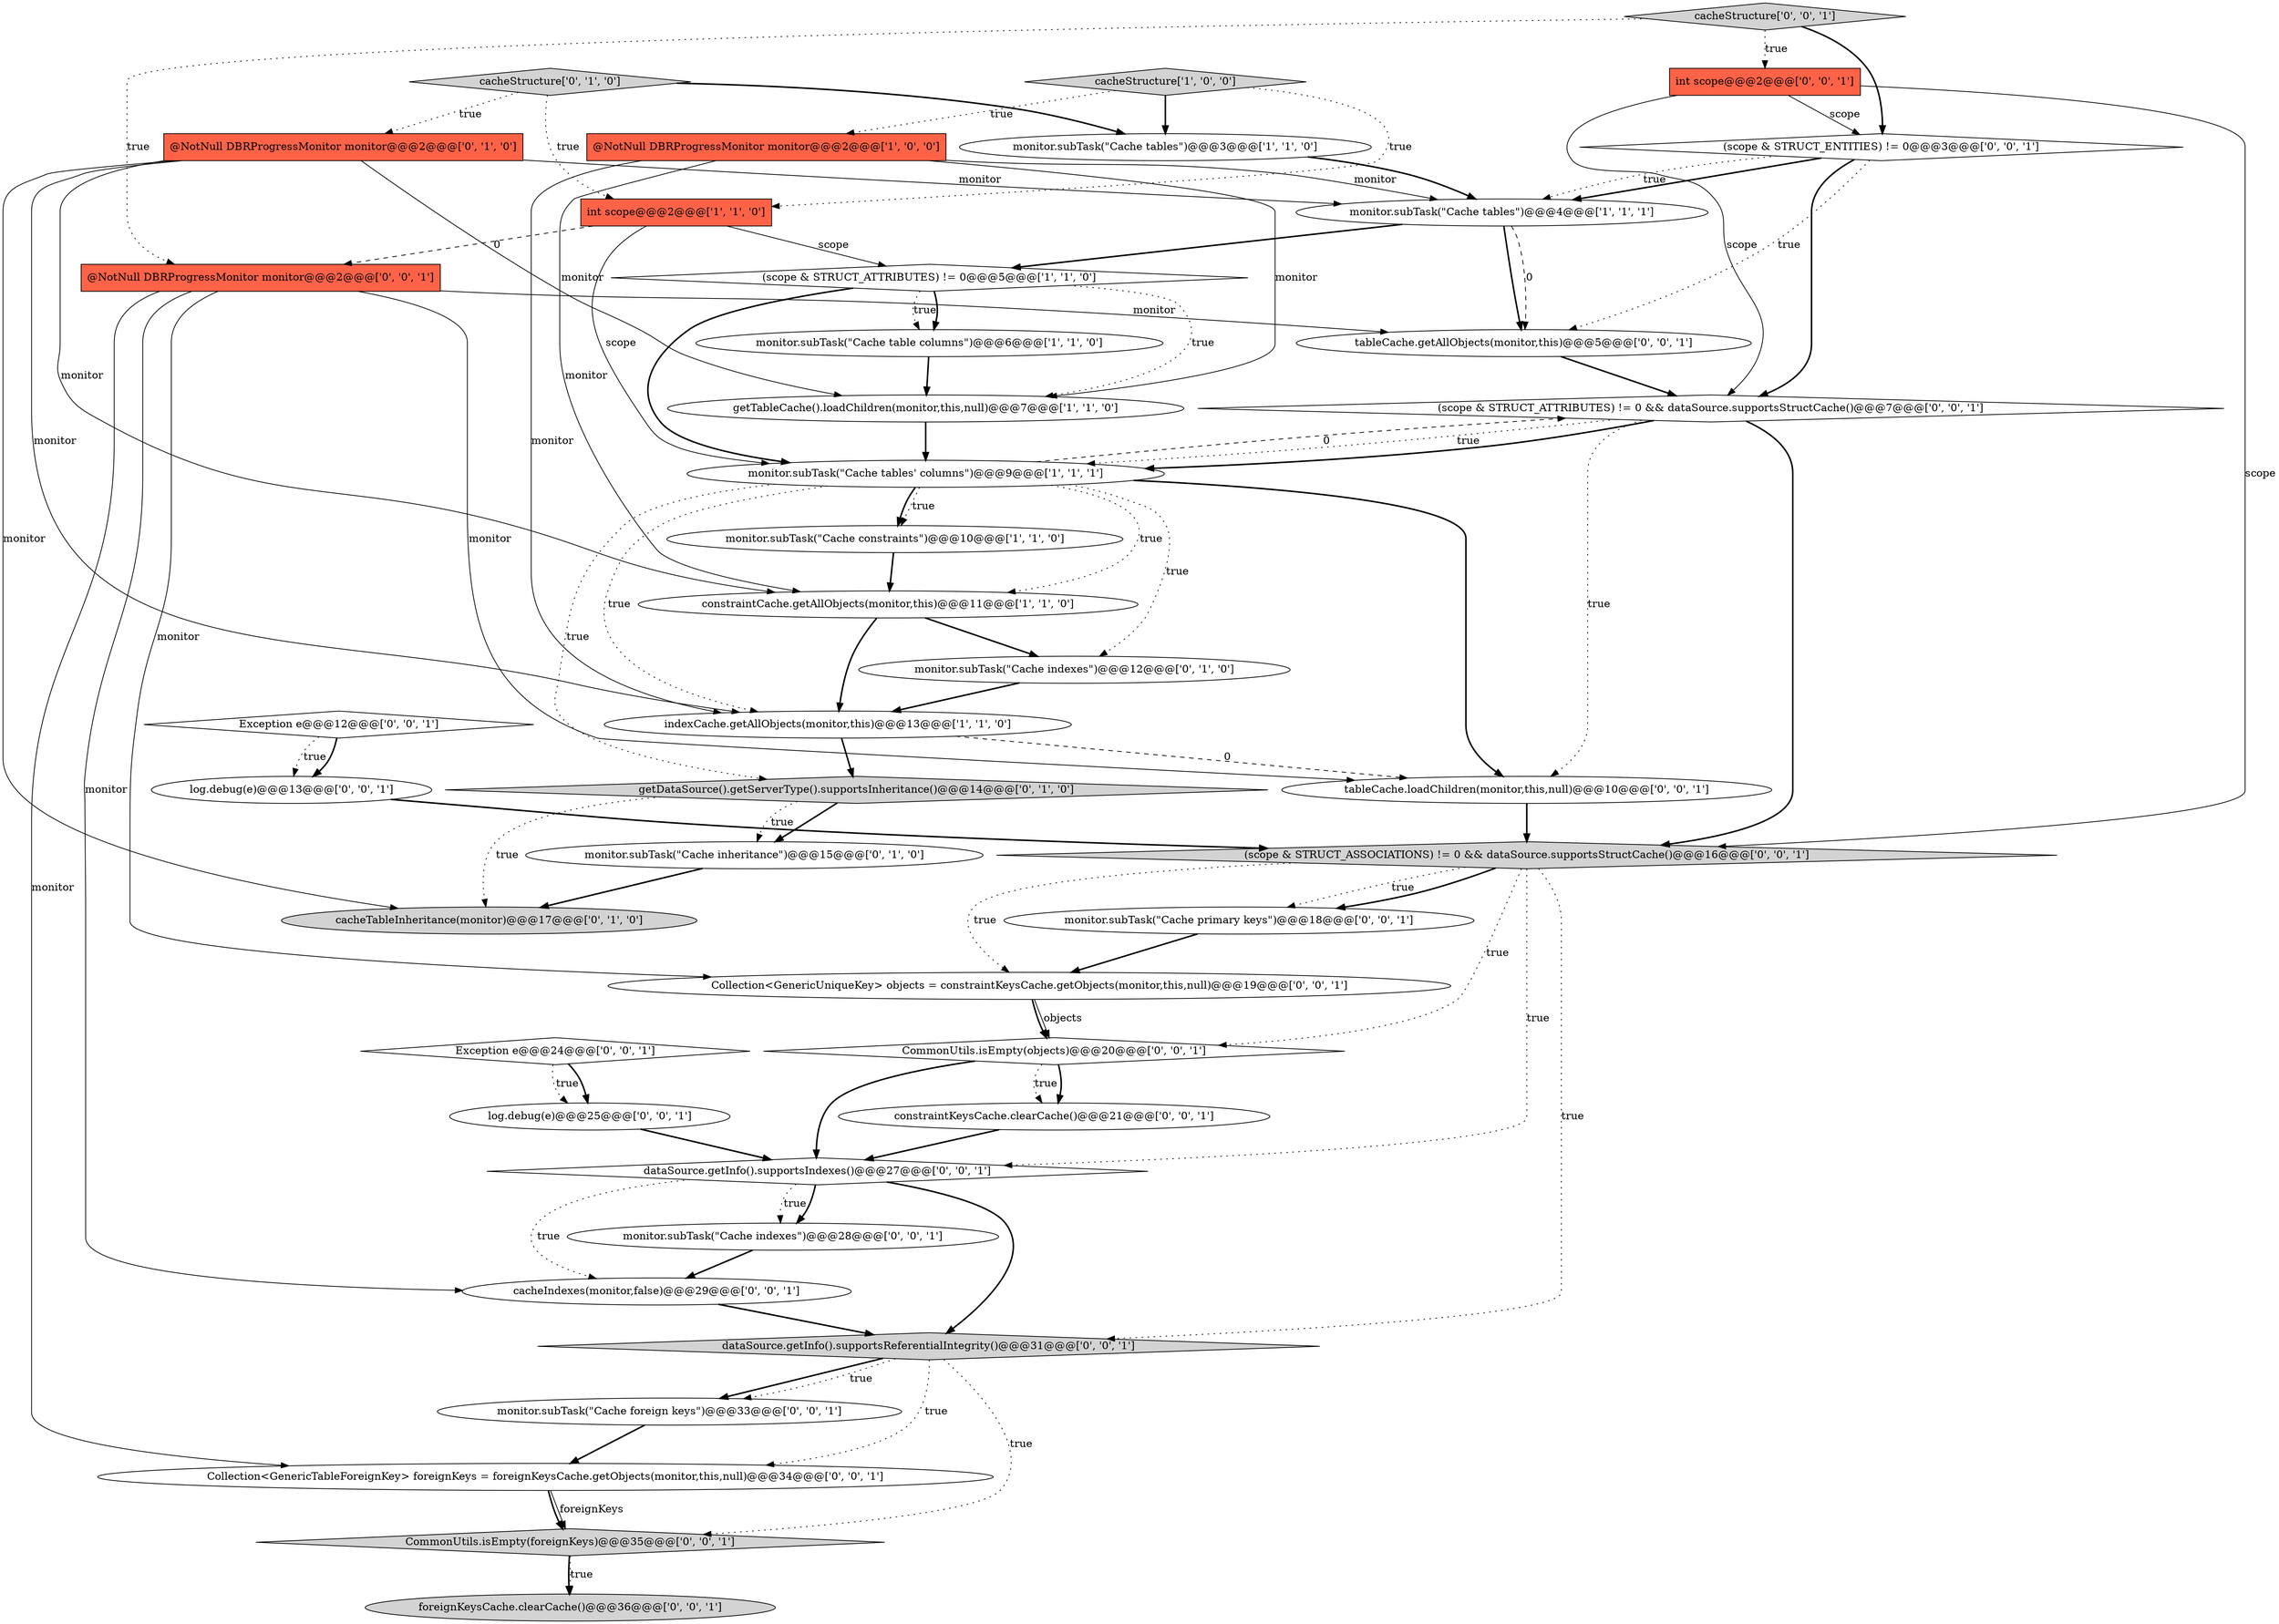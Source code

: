 digraph {
37 [style = filled, label = "(scope & STRUCT_ENTITIES) != 0@@@3@@@['0', '0', '1']", fillcolor = white, shape = diamond image = "AAA0AAABBB3BBB"];
34 [style = filled, label = "monitor.subTask(\"Cache primary keys\")@@@18@@@['0', '0', '1']", fillcolor = white, shape = ellipse image = "AAA0AAABBB3BBB"];
13 [style = filled, label = "cacheStructure['0', '1', '0']", fillcolor = lightgray, shape = diamond image = "AAA0AAABBB2BBB"];
35 [style = filled, label = "tableCache.getAllObjects(monitor,this)@@@5@@@['0', '0', '1']", fillcolor = white, shape = ellipse image = "AAA0AAABBB3BBB"];
22 [style = filled, label = "Collection<GenericUniqueKey> objects = constraintKeysCache.getObjects(monitor,this,null)@@@19@@@['0', '0', '1']", fillcolor = white, shape = ellipse image = "AAA0AAABBB3BBB"];
4 [style = filled, label = "getTableCache().loadChildren(monitor,this,null)@@@7@@@['1', '1', '0']", fillcolor = white, shape = ellipse image = "AAA0AAABBB1BBB"];
8 [style = filled, label = "int scope@@@2@@@['1', '1', '0']", fillcolor = tomato, shape = box image = "AAA0AAABBB1BBB"];
32 [style = filled, label = "Exception e@@@12@@@['0', '0', '1']", fillcolor = white, shape = diamond image = "AAA0AAABBB3BBB"];
36 [style = filled, label = "(scope & STRUCT_ATTRIBUTES) != 0 && dataSource.supportsStructCache()@@@7@@@['0', '0', '1']", fillcolor = white, shape = diamond image = "AAA0AAABBB3BBB"];
0 [style = filled, label = "monitor.subTask(\"Cache tables\")@@@4@@@['1', '1', '1']", fillcolor = white, shape = ellipse image = "AAA0AAABBB1BBB"];
2 [style = filled, label = "@NotNull DBRProgressMonitor monitor@@@2@@@['1', '0', '0']", fillcolor = tomato, shape = box image = "AAA0AAABBB1BBB"];
33 [style = filled, label = "dataSource.getInfo().supportsIndexes()@@@27@@@['0', '0', '1']", fillcolor = white, shape = diamond image = "AAA0AAABBB3BBB"];
41 [style = filled, label = "Collection<GenericTableForeignKey> foreignKeys = foreignKeysCache.getObjects(monitor,this,null)@@@34@@@['0', '0', '1']", fillcolor = white, shape = ellipse image = "AAA0AAABBB3BBB"];
3 [style = filled, label = "monitor.subTask(\"Cache constraints\")@@@10@@@['1', '1', '0']", fillcolor = white, shape = ellipse image = "AAA0AAABBB1BBB"];
19 [style = filled, label = "foreignKeysCache.clearCache()@@@36@@@['0', '0', '1']", fillcolor = lightgray, shape = ellipse image = "AAA0AAABBB3BBB"];
6 [style = filled, label = "indexCache.getAllObjects(monitor,this)@@@13@@@['1', '1', '0']", fillcolor = white, shape = ellipse image = "AAA0AAABBB1BBB"];
26 [style = filled, label = "monitor.subTask(\"Cache indexes\")@@@28@@@['0', '0', '1']", fillcolor = white, shape = ellipse image = "AAA0AAABBB3BBB"];
9 [style = filled, label = "cacheStructure['1', '0', '0']", fillcolor = lightgray, shape = diamond image = "AAA0AAABBB1BBB"];
11 [style = filled, label = "constraintCache.getAllObjects(monitor,this)@@@11@@@['1', '1', '0']", fillcolor = white, shape = ellipse image = "AAA0AAABBB1BBB"];
5 [style = filled, label = "monitor.subTask(\"Cache table columns\")@@@6@@@['1', '1', '0']", fillcolor = white, shape = ellipse image = "AAA0AAABBB1BBB"];
15 [style = filled, label = "cacheTableInheritance(monitor)@@@17@@@['0', '1', '0']", fillcolor = lightgray, shape = ellipse image = "AAA1AAABBB2BBB"];
24 [style = filled, label = "int scope@@@2@@@['0', '0', '1']", fillcolor = tomato, shape = box image = "AAA0AAABBB3BBB"];
10 [style = filled, label = "(scope & STRUCT_ATTRIBUTES) != 0@@@5@@@['1', '1', '0']", fillcolor = white, shape = diamond image = "AAA0AAABBB1BBB"];
40 [style = filled, label = "(scope & STRUCT_ASSOCIATIONS) != 0 && dataSource.supportsStructCache()@@@16@@@['0', '0', '1']", fillcolor = lightgray, shape = diamond image = "AAA0AAABBB3BBB"];
23 [style = filled, label = "constraintKeysCache.clearCache()@@@21@@@['0', '0', '1']", fillcolor = white, shape = ellipse image = "AAA0AAABBB3BBB"];
17 [style = filled, label = "monitor.subTask(\"Cache inheritance\")@@@15@@@['0', '1', '0']", fillcolor = white, shape = ellipse image = "AAA1AAABBB2BBB"];
16 [style = filled, label = "monitor.subTask(\"Cache indexes\")@@@12@@@['0', '1', '0']", fillcolor = white, shape = ellipse image = "AAA1AAABBB2BBB"];
7 [style = filled, label = "monitor.subTask(\"Cache tables\")@@@3@@@['1', '1', '0']", fillcolor = white, shape = ellipse image = "AAA0AAABBB1BBB"];
20 [style = filled, label = "CommonUtils.isEmpty(objects)@@@20@@@['0', '0', '1']", fillcolor = white, shape = diamond image = "AAA0AAABBB3BBB"];
39 [style = filled, label = "cacheStructure['0', '0', '1']", fillcolor = lightgray, shape = diamond image = "AAA0AAABBB3BBB"];
12 [style = filled, label = "@NotNull DBRProgressMonitor monitor@@@2@@@['0', '1', '0']", fillcolor = tomato, shape = box image = "AAA0AAABBB2BBB"];
21 [style = filled, label = "Exception e@@@24@@@['0', '0', '1']", fillcolor = white, shape = diamond image = "AAA0AAABBB3BBB"];
1 [style = filled, label = "monitor.subTask(\"Cache tables' columns\")@@@9@@@['1', '1', '1']", fillcolor = white, shape = ellipse image = "AAA0AAABBB1BBB"];
18 [style = filled, label = "cacheIndexes(monitor,false)@@@29@@@['0', '0', '1']", fillcolor = white, shape = ellipse image = "AAA0AAABBB3BBB"];
27 [style = filled, label = "dataSource.getInfo().supportsReferentialIntegrity()@@@31@@@['0', '0', '1']", fillcolor = lightgray, shape = diamond image = "AAA0AAABBB3BBB"];
14 [style = filled, label = "getDataSource().getServerType().supportsInheritance()@@@14@@@['0', '1', '0']", fillcolor = lightgray, shape = diamond image = "AAA1AAABBB2BBB"];
25 [style = filled, label = "monitor.subTask(\"Cache foreign keys\")@@@33@@@['0', '0', '1']", fillcolor = white, shape = ellipse image = "AAA0AAABBB3BBB"];
31 [style = filled, label = "@NotNull DBRProgressMonitor monitor@@@2@@@['0', '0', '1']", fillcolor = tomato, shape = box image = "AAA0AAABBB3BBB"];
28 [style = filled, label = "CommonUtils.isEmpty(foreignKeys)@@@35@@@['0', '0', '1']", fillcolor = lightgray, shape = diamond image = "AAA0AAABBB3BBB"];
38 [style = filled, label = "tableCache.loadChildren(monitor,this,null)@@@10@@@['0', '0', '1']", fillcolor = white, shape = ellipse image = "AAA0AAABBB3BBB"];
30 [style = filled, label = "log.debug(e)@@@13@@@['0', '0', '1']", fillcolor = white, shape = ellipse image = "AAA0AAABBB3BBB"];
29 [style = filled, label = "log.debug(e)@@@25@@@['0', '0', '1']", fillcolor = white, shape = ellipse image = "AAA0AAABBB3BBB"];
27->41 [style = dotted, label="true"];
1->36 [style = dashed, label="0"];
20->23 [style = bold, label=""];
12->11 [style = solid, label="monitor"];
1->11 [style = dotted, label="true"];
38->40 [style = bold, label=""];
41->28 [style = solid, label="foreignKeys"];
32->30 [style = dotted, label="true"];
11->16 [style = bold, label=""];
22->20 [style = bold, label=""];
40->22 [style = dotted, label="true"];
40->27 [style = dotted, label="true"];
37->0 [style = bold, label=""];
40->34 [style = dotted, label="true"];
2->0 [style = solid, label="monitor"];
31->38 [style = solid, label="monitor"];
40->33 [style = dotted, label="true"];
33->18 [style = dotted, label="true"];
7->0 [style = bold, label=""];
16->6 [style = bold, label=""];
2->4 [style = solid, label="monitor"];
8->1 [style = solid, label="scope"];
40->20 [style = dotted, label="true"];
33->26 [style = dotted, label="true"];
10->5 [style = dotted, label="true"];
25->41 [style = bold, label=""];
39->37 [style = bold, label=""];
13->12 [style = dotted, label="true"];
27->28 [style = dotted, label="true"];
29->33 [style = bold, label=""];
10->5 [style = bold, label=""];
1->16 [style = dotted, label="true"];
36->38 [style = dotted, label="true"];
24->40 [style = solid, label="scope"];
33->27 [style = bold, label=""];
14->17 [style = bold, label=""];
26->18 [style = bold, label=""];
24->37 [style = solid, label="scope"];
27->25 [style = bold, label=""];
31->41 [style = solid, label="monitor"];
23->33 [style = bold, label=""];
28->19 [style = bold, label=""];
36->1 [style = dotted, label="true"];
11->6 [style = bold, label=""];
4->1 [style = bold, label=""];
12->4 [style = solid, label="monitor"];
2->6 [style = solid, label="monitor"];
6->14 [style = bold, label=""];
17->15 [style = bold, label=""];
35->36 [style = bold, label=""];
21->29 [style = dotted, label="true"];
27->25 [style = dotted, label="true"];
34->22 [style = bold, label=""];
37->35 [style = dotted, label="true"];
31->22 [style = solid, label="monitor"];
36->40 [style = bold, label=""];
18->27 [style = bold, label=""];
12->15 [style = solid, label="monitor"];
14->17 [style = dotted, label="true"];
39->24 [style = dotted, label="true"];
8->10 [style = solid, label="scope"];
22->20 [style = solid, label="objects"];
31->35 [style = solid, label="monitor"];
5->4 [style = bold, label=""];
20->23 [style = dotted, label="true"];
10->1 [style = bold, label=""];
1->3 [style = dotted, label="true"];
28->19 [style = dotted, label="true"];
40->34 [style = bold, label=""];
8->31 [style = dashed, label="0"];
20->33 [style = bold, label=""];
9->8 [style = dotted, label="true"];
3->11 [style = bold, label=""];
13->7 [style = bold, label=""];
0->35 [style = bold, label=""];
37->0 [style = dotted, label="true"];
13->8 [style = dotted, label="true"];
31->18 [style = solid, label="monitor"];
1->6 [style = dotted, label="true"];
9->2 [style = dotted, label="true"];
21->29 [style = bold, label=""];
0->10 [style = bold, label=""];
24->36 [style = solid, label="scope"];
37->36 [style = bold, label=""];
1->3 [style = bold, label=""];
14->15 [style = dotted, label="true"];
10->4 [style = dotted, label="true"];
36->1 [style = bold, label=""];
0->35 [style = dashed, label="0"];
12->0 [style = solid, label="monitor"];
1->38 [style = bold, label=""];
30->40 [style = bold, label=""];
1->14 [style = dotted, label="true"];
32->30 [style = bold, label=""];
6->38 [style = dashed, label="0"];
39->31 [style = dotted, label="true"];
41->28 [style = bold, label=""];
2->11 [style = solid, label="monitor"];
12->6 [style = solid, label="monitor"];
33->26 [style = bold, label=""];
9->7 [style = bold, label=""];
}
